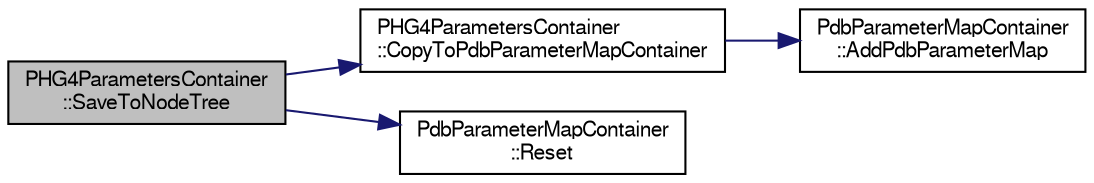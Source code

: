 digraph "PHG4ParametersContainer::SaveToNodeTree"
{
  bgcolor="transparent";
  edge [fontname="FreeSans",fontsize="10",labelfontname="FreeSans",labelfontsize="10"];
  node [fontname="FreeSans",fontsize="10",shape=record];
  rankdir="LR";
  Node1 [label="PHG4ParametersContainer\l::SaveToNodeTree",height=0.2,width=0.4,color="black", fillcolor="grey75", style="filled" fontcolor="black"];
  Node1 -> Node2 [color="midnightblue",fontsize="10",style="solid",fontname="FreeSans"];
  Node2 [label="PHG4ParametersContainer\l::CopyToPdbParameterMapContainer",height=0.2,width=0.4,color="black",URL="$d5/d5f/classPHG4ParametersContainer.html#a5f6540b720e3e6b9d11358bdbcb396de"];
  Node2 -> Node3 [color="midnightblue",fontsize="10",style="solid",fontname="FreeSans"];
  Node3 [label="PdbParameterMapContainer\l::AddPdbParameterMap",height=0.2,width=0.4,color="black",URL="$d4/d7d/classPdbParameterMapContainer.html#a0e5436b10b4e13f2575b80553dc8beba"];
  Node1 -> Node4 [color="midnightblue",fontsize="10",style="solid",fontname="FreeSans"];
  Node4 [label="PdbParameterMapContainer\l::Reset",height=0.2,width=0.4,color="black",URL="$d4/d7d/classPdbParameterMapContainer.html#af6d1e0fae18841c086b86e82b93e92c2",tooltip="Clear Event. "];
}
